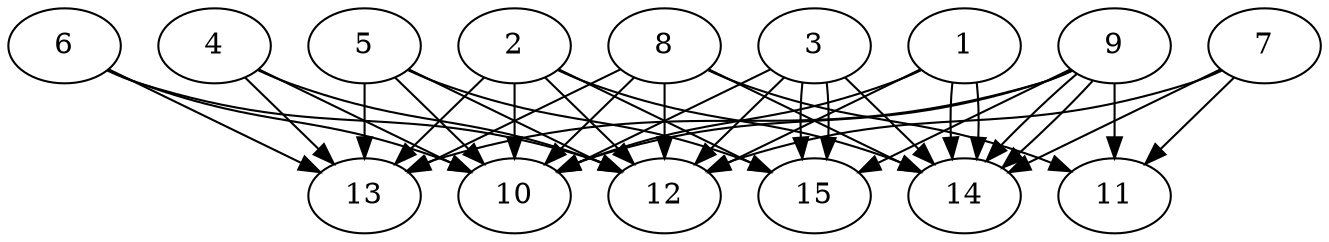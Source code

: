 // DAG automatically generated by daggen at Thu Oct  3 13:59:27 2019
// ./daggen --dot -n 15 --ccr 0.3 --fat 0.9 --regular 0.7 --density 0.9 --mindata 5242880 --maxdata 52428800 
digraph G {
  1 [size="62255787", alpha="0.17", expect_size="18676736"] 
  1 -> 10 [size ="18676736"]
  1 -> 12 [size ="18676736"]
  1 -> 14 [size ="18676736"]
  1 -> 14 [size ="18676736"]
  2 [size="82367147", alpha="0.11", expect_size="24710144"] 
  2 -> 10 [size ="24710144"]
  2 -> 12 [size ="24710144"]
  2 -> 13 [size ="24710144"]
  2 -> 14 [size ="24710144"]
  2 -> 15 [size ="24710144"]
  3 [size="168686933", alpha="0.08", expect_size="50606080"] 
  3 -> 10 [size ="50606080"]
  3 -> 12 [size ="50606080"]
  3 -> 14 [size ="50606080"]
  3 -> 15 [size ="50606080"]
  3 -> 15 [size ="50606080"]
  4 [size="169195520", alpha="0.19", expect_size="50758656"] 
  4 -> 10 [size ="50758656"]
  4 -> 12 [size ="50758656"]
  4 -> 13 [size ="50758656"]
  5 [size="115507200", alpha="0.18", expect_size="34652160"] 
  5 -> 10 [size ="34652160"]
  5 -> 12 [size ="34652160"]
  5 -> 13 [size ="34652160"]
  5 -> 15 [size ="34652160"]
  6 [size="166062080", alpha="0.15", expect_size="49818624"] 
  6 -> 10 [size ="49818624"]
  6 -> 12 [size ="49818624"]
  6 -> 13 [size ="49818624"]
  7 [size="64027307", alpha="0.20", expect_size="19208192"] 
  7 -> 11 [size ="19208192"]
  7 -> 12 [size ="19208192"]
  7 -> 14 [size ="19208192"]
  8 [size="108875093", alpha="0.20", expect_size="32662528"] 
  8 -> 10 [size ="32662528"]
  8 -> 11 [size ="32662528"]
  8 -> 12 [size ="32662528"]
  8 -> 13 [size ="32662528"]
  8 -> 14 [size ="32662528"]
  9 [size="130764800", alpha="0.02", expect_size="39229440"] 
  9 -> 10 [size ="39229440"]
  9 -> 11 [size ="39229440"]
  9 -> 13 [size ="39229440"]
  9 -> 14 [size ="39229440"]
  9 -> 14 [size ="39229440"]
  9 -> 15 [size ="39229440"]
  10 [size="124610560", alpha="0.08", expect_size="37383168"] 
  11 [size="112916480", alpha="0.02", expect_size="33874944"] 
  12 [size="91866453", alpha="0.01", expect_size="27559936"] 
  13 [size="21166080", alpha="0.12", expect_size="6349824"] 
  14 [size="84691627", alpha="0.12", expect_size="25407488"] 
  15 [size="79127893", alpha="0.08", expect_size="23738368"] 
}
